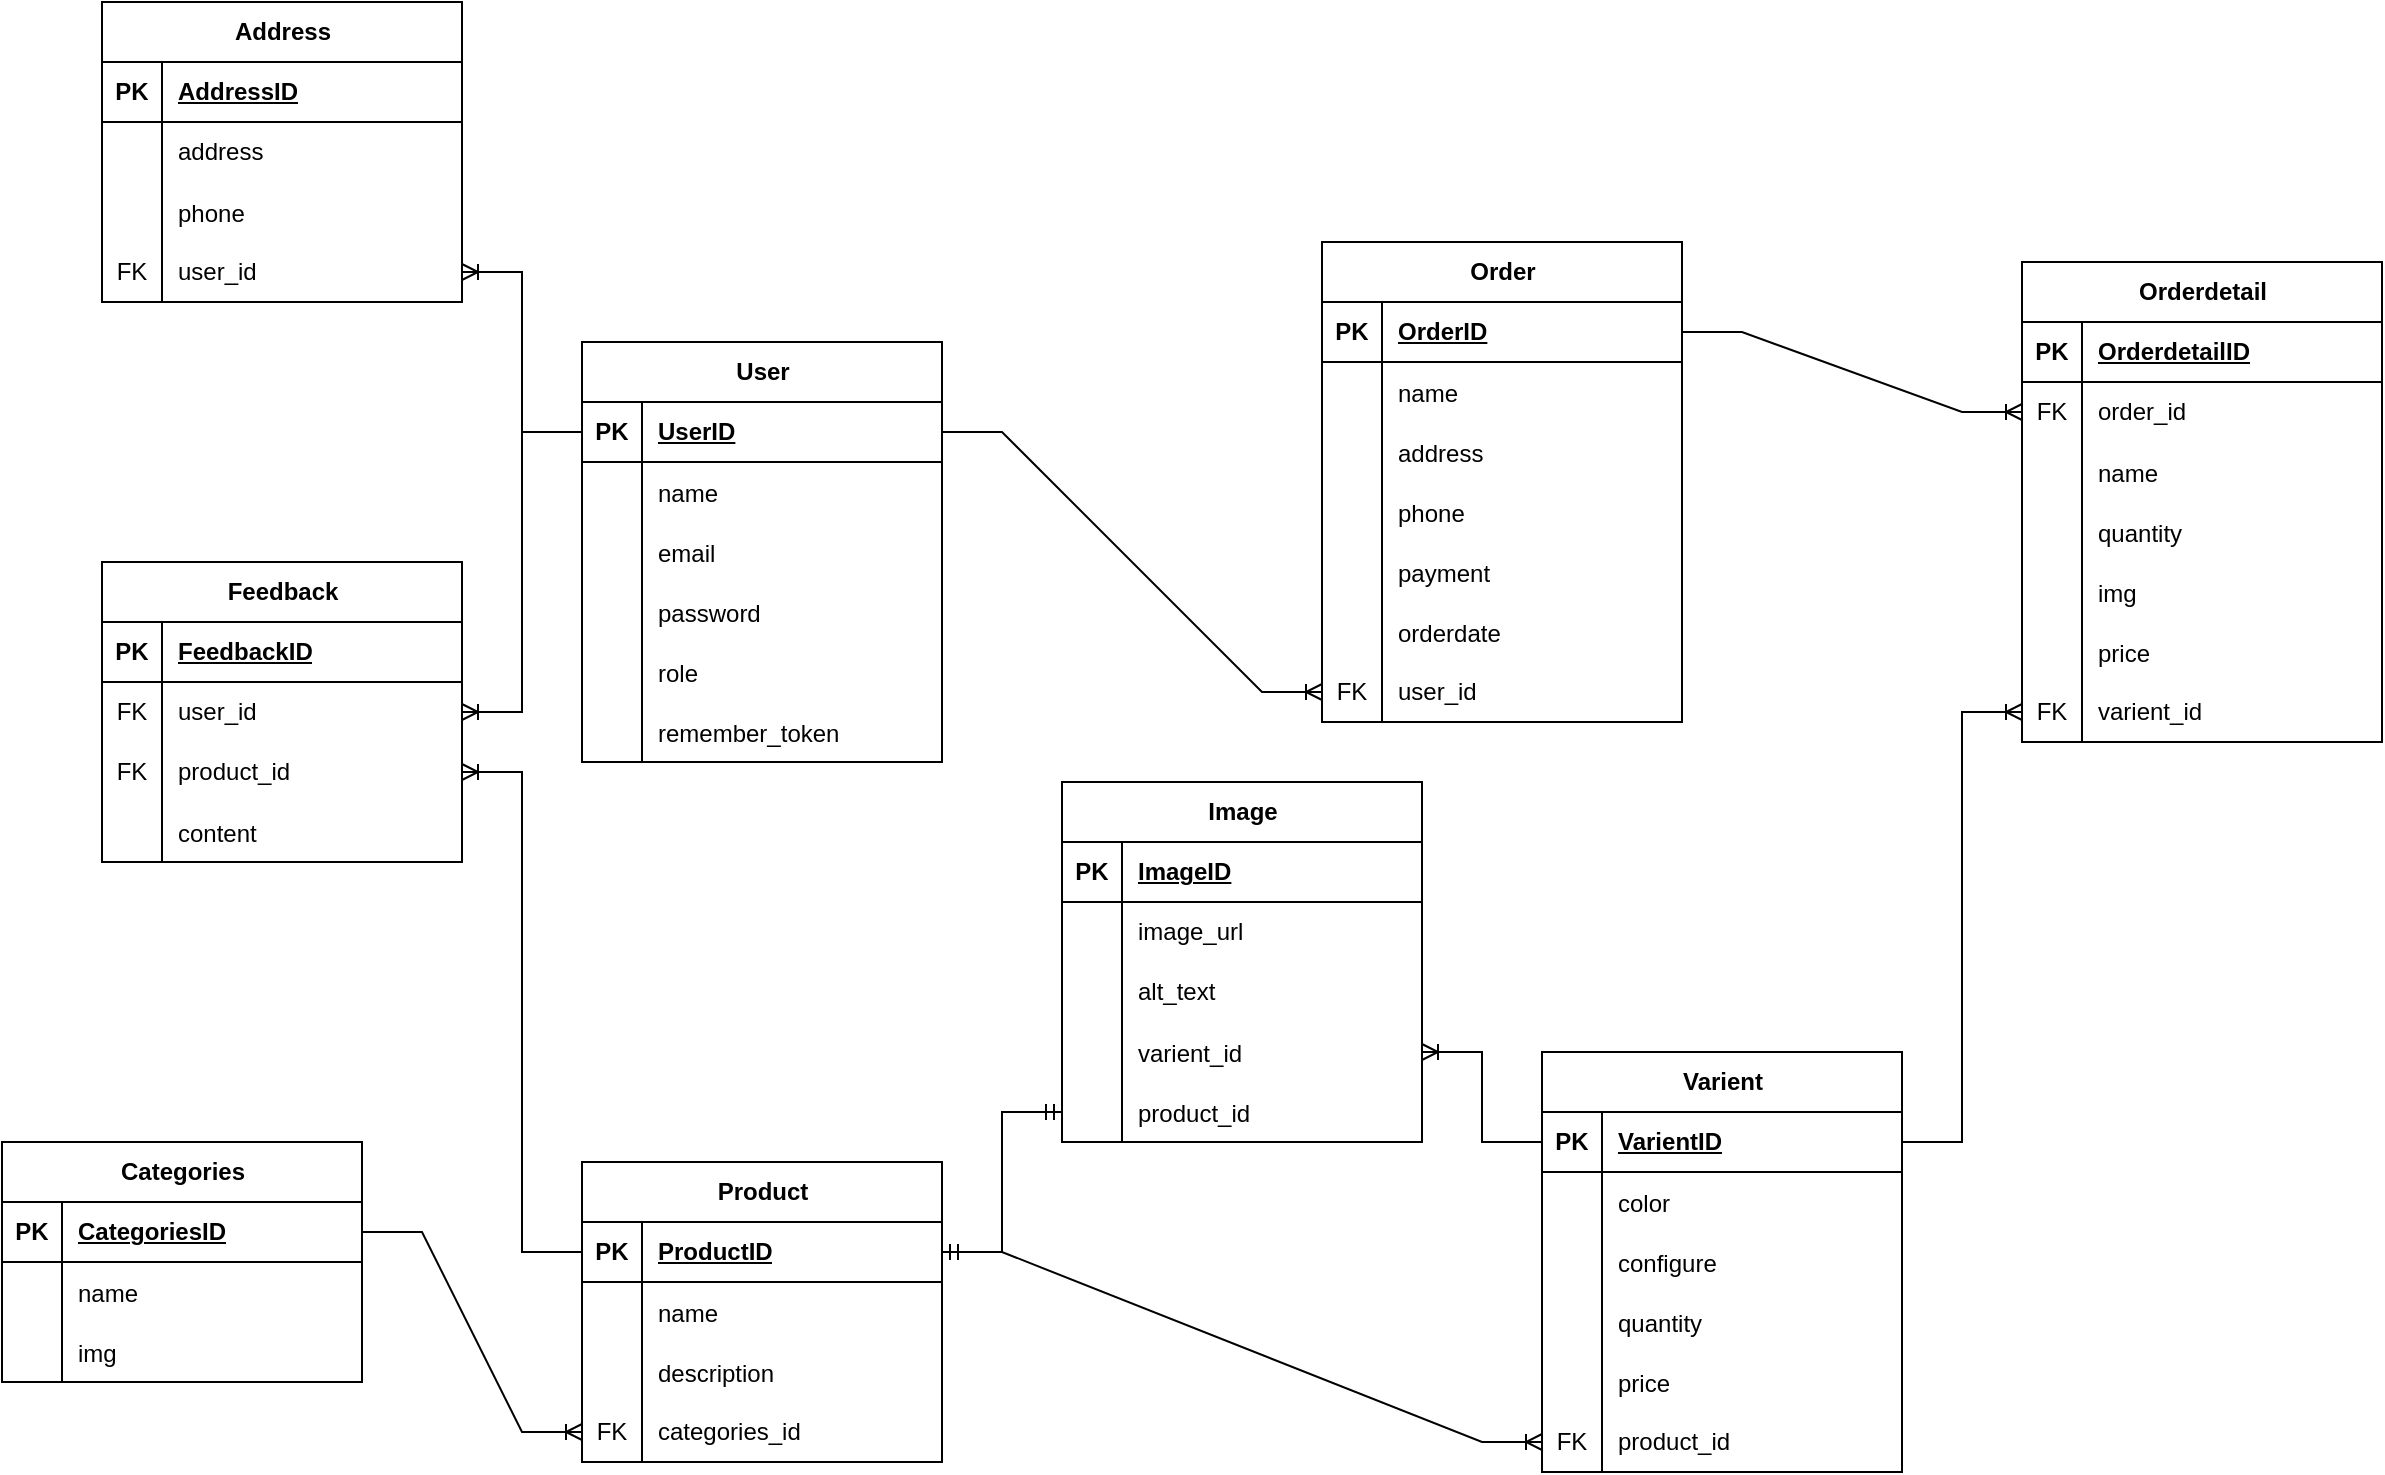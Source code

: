<mxfile version="24.9.1">
  <diagram name="Page-1" id="IvEyetkKGHu4spHsH8Wg">
    <mxGraphModel dx="2894" dy="1692" grid="1" gridSize="10" guides="1" tooltips="1" connect="1" arrows="1" fold="1" page="1" pageScale="1" pageWidth="850" pageHeight="1100" math="0" shadow="0">
      <root>
        <mxCell id="0" />
        <mxCell id="1" parent="0" />
        <mxCell id="jdp3R6h0eQg7VKczt2og-92" value="User" style="shape=table;startSize=30;container=1;collapsible=1;childLayout=tableLayout;fixedRows=1;rowLines=0;fontStyle=1;align=center;resizeLast=1;html=1;" vertex="1" parent="1">
          <mxGeometry x="-740" y="140" width="180" height="210" as="geometry" />
        </mxCell>
        <mxCell id="jdp3R6h0eQg7VKczt2og-93" value="" style="shape=tableRow;horizontal=0;startSize=0;swimlaneHead=0;swimlaneBody=0;fillColor=none;collapsible=0;dropTarget=0;points=[[0,0.5],[1,0.5]];portConstraint=eastwest;top=0;left=0;right=0;bottom=1;" vertex="1" parent="jdp3R6h0eQg7VKczt2og-92">
          <mxGeometry y="30" width="180" height="30" as="geometry" />
        </mxCell>
        <mxCell id="jdp3R6h0eQg7VKczt2og-94" value="PK" style="shape=partialRectangle;connectable=0;fillColor=none;top=0;left=0;bottom=0;right=0;fontStyle=1;overflow=hidden;whiteSpace=wrap;html=1;" vertex="1" parent="jdp3R6h0eQg7VKczt2og-93">
          <mxGeometry width="30" height="30" as="geometry">
            <mxRectangle width="30" height="30" as="alternateBounds" />
          </mxGeometry>
        </mxCell>
        <mxCell id="jdp3R6h0eQg7VKczt2og-95" value="UserID" style="shape=partialRectangle;connectable=0;fillColor=none;top=0;left=0;bottom=0;right=0;align=left;spacingLeft=6;fontStyle=5;overflow=hidden;whiteSpace=wrap;html=1;" vertex="1" parent="jdp3R6h0eQg7VKczt2og-93">
          <mxGeometry x="30" width="150" height="30" as="geometry">
            <mxRectangle width="150" height="30" as="alternateBounds" />
          </mxGeometry>
        </mxCell>
        <mxCell id="jdp3R6h0eQg7VKczt2og-96" value="" style="shape=tableRow;horizontal=0;startSize=0;swimlaneHead=0;swimlaneBody=0;fillColor=none;collapsible=0;dropTarget=0;points=[[0,0.5],[1,0.5]];portConstraint=eastwest;top=0;left=0;right=0;bottom=0;" vertex="1" parent="jdp3R6h0eQg7VKczt2og-92">
          <mxGeometry y="60" width="180" height="30" as="geometry" />
        </mxCell>
        <mxCell id="jdp3R6h0eQg7VKczt2og-97" value="" style="shape=partialRectangle;connectable=0;fillColor=none;top=0;left=0;bottom=0;right=0;editable=1;overflow=hidden;" vertex="1" parent="jdp3R6h0eQg7VKczt2og-96">
          <mxGeometry width="30" height="30" as="geometry">
            <mxRectangle width="30" height="30" as="alternateBounds" />
          </mxGeometry>
        </mxCell>
        <mxCell id="jdp3R6h0eQg7VKczt2og-98" value="name    " style="shape=partialRectangle;connectable=0;fillColor=none;top=0;left=0;bottom=0;right=0;align=left;spacingLeft=6;overflow=hidden;" vertex="1" parent="jdp3R6h0eQg7VKczt2og-96">
          <mxGeometry x="30" width="150" height="30" as="geometry">
            <mxRectangle width="150" height="30" as="alternateBounds" />
          </mxGeometry>
        </mxCell>
        <mxCell id="jdp3R6h0eQg7VKczt2og-99" value="" style="shape=tableRow;horizontal=0;startSize=0;swimlaneHead=0;swimlaneBody=0;fillColor=none;collapsible=0;dropTarget=0;points=[[0,0.5],[1,0.5]];portConstraint=eastwest;top=0;left=0;right=0;bottom=0;" vertex="1" parent="jdp3R6h0eQg7VKczt2og-92">
          <mxGeometry y="90" width="180" height="30" as="geometry" />
        </mxCell>
        <mxCell id="jdp3R6h0eQg7VKczt2og-100" value="" style="shape=partialRectangle;connectable=0;fillColor=none;top=0;left=0;bottom=0;right=0;editable=1;overflow=hidden;" vertex="1" parent="jdp3R6h0eQg7VKczt2og-99">
          <mxGeometry width="30" height="30" as="geometry">
            <mxRectangle width="30" height="30" as="alternateBounds" />
          </mxGeometry>
        </mxCell>
        <mxCell id="jdp3R6h0eQg7VKczt2og-101" value="email" style="shape=partialRectangle;connectable=0;fillColor=none;top=0;left=0;bottom=0;right=0;align=left;spacingLeft=6;overflow=hidden;" vertex="1" parent="jdp3R6h0eQg7VKczt2og-99">
          <mxGeometry x="30" width="150" height="30" as="geometry">
            <mxRectangle width="150" height="30" as="alternateBounds" />
          </mxGeometry>
        </mxCell>
        <mxCell id="jdp3R6h0eQg7VKczt2og-102" value="" style="shape=tableRow;horizontal=0;startSize=0;swimlaneHead=0;swimlaneBody=0;fillColor=none;collapsible=0;dropTarget=0;points=[[0,0.5],[1,0.5]];portConstraint=eastwest;top=0;left=0;right=0;bottom=0;" vertex="1" parent="jdp3R6h0eQg7VKczt2og-92">
          <mxGeometry y="120" width="180" height="30" as="geometry" />
        </mxCell>
        <mxCell id="jdp3R6h0eQg7VKczt2og-103" value="" style="shape=partialRectangle;connectable=0;fillColor=none;top=0;left=0;bottom=0;right=0;editable=1;overflow=hidden;" vertex="1" parent="jdp3R6h0eQg7VKczt2og-102">
          <mxGeometry width="30" height="30" as="geometry">
            <mxRectangle width="30" height="30" as="alternateBounds" />
          </mxGeometry>
        </mxCell>
        <mxCell id="jdp3R6h0eQg7VKczt2og-104" value="password" style="shape=partialRectangle;connectable=0;fillColor=none;top=0;left=0;bottom=0;right=0;align=left;spacingLeft=6;overflow=hidden;" vertex="1" parent="jdp3R6h0eQg7VKczt2og-102">
          <mxGeometry x="30" width="150" height="30" as="geometry">
            <mxRectangle width="150" height="30" as="alternateBounds" />
          </mxGeometry>
        </mxCell>
        <mxCell id="jdp3R6h0eQg7VKczt2og-105" value="" style="shape=tableRow;horizontal=0;startSize=0;swimlaneHead=0;swimlaneBody=0;fillColor=none;collapsible=0;dropTarget=0;points=[[0,0.5],[1,0.5]];portConstraint=eastwest;top=0;left=0;right=0;bottom=0;" vertex="1" parent="jdp3R6h0eQg7VKczt2og-92">
          <mxGeometry y="150" width="180" height="30" as="geometry" />
        </mxCell>
        <mxCell id="jdp3R6h0eQg7VKczt2og-106" value="" style="shape=partialRectangle;connectable=0;fillColor=none;top=0;left=0;bottom=0;right=0;editable=1;overflow=hidden;" vertex="1" parent="jdp3R6h0eQg7VKczt2og-105">
          <mxGeometry width="30" height="30" as="geometry">
            <mxRectangle width="30" height="30" as="alternateBounds" />
          </mxGeometry>
        </mxCell>
        <mxCell id="jdp3R6h0eQg7VKczt2og-107" value="role" style="shape=partialRectangle;connectable=0;fillColor=none;top=0;left=0;bottom=0;right=0;align=left;spacingLeft=6;overflow=hidden;" vertex="1" parent="jdp3R6h0eQg7VKczt2og-105">
          <mxGeometry x="30" width="150" height="30" as="geometry">
            <mxRectangle width="150" height="30" as="alternateBounds" />
          </mxGeometry>
        </mxCell>
        <mxCell id="jdp3R6h0eQg7VKczt2og-108" value="" style="shape=tableRow;horizontal=0;startSize=0;swimlaneHead=0;swimlaneBody=0;fillColor=none;collapsible=0;dropTarget=0;points=[[0,0.5],[1,0.5]];portConstraint=eastwest;top=0;left=0;right=0;bottom=0;" vertex="1" parent="jdp3R6h0eQg7VKczt2og-92">
          <mxGeometry y="180" width="180" height="30" as="geometry" />
        </mxCell>
        <mxCell id="jdp3R6h0eQg7VKczt2og-109" value="" style="shape=partialRectangle;connectable=0;fillColor=none;top=0;left=0;bottom=0;right=0;editable=1;overflow=hidden;" vertex="1" parent="jdp3R6h0eQg7VKczt2og-108">
          <mxGeometry width="30" height="30" as="geometry">
            <mxRectangle width="30" height="30" as="alternateBounds" />
          </mxGeometry>
        </mxCell>
        <mxCell id="jdp3R6h0eQg7VKczt2og-110" value="remember_token" style="shape=partialRectangle;connectable=0;fillColor=none;top=0;left=0;bottom=0;right=0;align=left;spacingLeft=6;overflow=hidden;" vertex="1" parent="jdp3R6h0eQg7VKczt2og-108">
          <mxGeometry x="30" width="150" height="30" as="geometry">
            <mxRectangle width="150" height="30" as="alternateBounds" />
          </mxGeometry>
        </mxCell>
        <mxCell id="jdp3R6h0eQg7VKczt2og-111" value="Order" style="shape=table;startSize=30;container=1;collapsible=1;childLayout=tableLayout;fixedRows=1;rowLines=0;fontStyle=1;align=center;resizeLast=1;html=1;" vertex="1" parent="1">
          <mxGeometry x="-370" y="90" width="180" height="240" as="geometry" />
        </mxCell>
        <mxCell id="jdp3R6h0eQg7VKczt2og-112" value="" style="shape=tableRow;horizontal=0;startSize=0;swimlaneHead=0;swimlaneBody=0;fillColor=none;collapsible=0;dropTarget=0;points=[[0,0.5],[1,0.5]];portConstraint=eastwest;top=0;left=0;right=0;bottom=1;" vertex="1" parent="jdp3R6h0eQg7VKczt2og-111">
          <mxGeometry y="30" width="180" height="30" as="geometry" />
        </mxCell>
        <mxCell id="jdp3R6h0eQg7VKczt2og-113" value="PK" style="shape=partialRectangle;connectable=0;fillColor=none;top=0;left=0;bottom=0;right=0;fontStyle=1;overflow=hidden;whiteSpace=wrap;html=1;" vertex="1" parent="jdp3R6h0eQg7VKczt2og-112">
          <mxGeometry width="30" height="30" as="geometry">
            <mxRectangle width="30" height="30" as="alternateBounds" />
          </mxGeometry>
        </mxCell>
        <mxCell id="jdp3R6h0eQg7VKczt2og-114" value="OrderID" style="shape=partialRectangle;connectable=0;fillColor=none;top=0;left=0;bottom=0;right=0;align=left;spacingLeft=6;fontStyle=5;overflow=hidden;whiteSpace=wrap;html=1;" vertex="1" parent="jdp3R6h0eQg7VKczt2og-112">
          <mxGeometry x="30" width="150" height="30" as="geometry">
            <mxRectangle width="150" height="30" as="alternateBounds" />
          </mxGeometry>
        </mxCell>
        <mxCell id="jdp3R6h0eQg7VKczt2og-115" value="" style="shape=tableRow;horizontal=0;startSize=0;swimlaneHead=0;swimlaneBody=0;fillColor=none;collapsible=0;dropTarget=0;points=[[0,0.5],[1,0.5]];portConstraint=eastwest;top=0;left=0;right=0;bottom=0;" vertex="1" parent="jdp3R6h0eQg7VKczt2og-111">
          <mxGeometry y="60" width="180" height="30" as="geometry" />
        </mxCell>
        <mxCell id="jdp3R6h0eQg7VKczt2og-116" value="" style="shape=partialRectangle;connectable=0;fillColor=none;top=0;left=0;bottom=0;right=0;editable=1;overflow=hidden;" vertex="1" parent="jdp3R6h0eQg7VKczt2og-115">
          <mxGeometry width="30" height="30" as="geometry">
            <mxRectangle width="30" height="30" as="alternateBounds" />
          </mxGeometry>
        </mxCell>
        <mxCell id="jdp3R6h0eQg7VKczt2og-117" value="name" style="shape=partialRectangle;connectable=0;fillColor=none;top=0;left=0;bottom=0;right=0;align=left;spacingLeft=6;overflow=hidden;" vertex="1" parent="jdp3R6h0eQg7VKczt2og-115">
          <mxGeometry x="30" width="150" height="30" as="geometry">
            <mxRectangle width="150" height="30" as="alternateBounds" />
          </mxGeometry>
        </mxCell>
        <mxCell id="jdp3R6h0eQg7VKczt2og-118" value="" style="shape=tableRow;horizontal=0;startSize=0;swimlaneHead=0;swimlaneBody=0;fillColor=none;collapsible=0;dropTarget=0;points=[[0,0.5],[1,0.5]];portConstraint=eastwest;top=0;left=0;right=0;bottom=0;" vertex="1" parent="jdp3R6h0eQg7VKczt2og-111">
          <mxGeometry y="90" width="180" height="30" as="geometry" />
        </mxCell>
        <mxCell id="jdp3R6h0eQg7VKczt2og-119" value="" style="shape=partialRectangle;connectable=0;fillColor=none;top=0;left=0;bottom=0;right=0;editable=1;overflow=hidden;" vertex="1" parent="jdp3R6h0eQg7VKczt2og-118">
          <mxGeometry width="30" height="30" as="geometry">
            <mxRectangle width="30" height="30" as="alternateBounds" />
          </mxGeometry>
        </mxCell>
        <mxCell id="jdp3R6h0eQg7VKczt2og-120" value="address" style="shape=partialRectangle;connectable=0;fillColor=none;top=0;left=0;bottom=0;right=0;align=left;spacingLeft=6;overflow=hidden;" vertex="1" parent="jdp3R6h0eQg7VKczt2og-118">
          <mxGeometry x="30" width="150" height="30" as="geometry">
            <mxRectangle width="150" height="30" as="alternateBounds" />
          </mxGeometry>
        </mxCell>
        <mxCell id="jdp3R6h0eQg7VKczt2og-121" value="" style="shape=tableRow;horizontal=0;startSize=0;swimlaneHead=0;swimlaneBody=0;fillColor=none;collapsible=0;dropTarget=0;points=[[0,0.5],[1,0.5]];portConstraint=eastwest;top=0;left=0;right=0;bottom=0;" vertex="1" parent="jdp3R6h0eQg7VKczt2og-111">
          <mxGeometry y="120" width="180" height="30" as="geometry" />
        </mxCell>
        <mxCell id="jdp3R6h0eQg7VKczt2og-122" value="" style="shape=partialRectangle;connectable=0;fillColor=none;top=0;left=0;bottom=0;right=0;editable=1;overflow=hidden;" vertex="1" parent="jdp3R6h0eQg7VKczt2og-121">
          <mxGeometry width="30" height="30" as="geometry">
            <mxRectangle width="30" height="30" as="alternateBounds" />
          </mxGeometry>
        </mxCell>
        <mxCell id="jdp3R6h0eQg7VKczt2og-123" value="phone" style="shape=partialRectangle;connectable=0;fillColor=none;top=0;left=0;bottom=0;right=0;align=left;spacingLeft=6;overflow=hidden;" vertex="1" parent="jdp3R6h0eQg7VKczt2og-121">
          <mxGeometry x="30" width="150" height="30" as="geometry">
            <mxRectangle width="150" height="30" as="alternateBounds" />
          </mxGeometry>
        </mxCell>
        <mxCell id="jdp3R6h0eQg7VKczt2og-124" value="" style="shape=tableRow;horizontal=0;startSize=0;swimlaneHead=0;swimlaneBody=0;fillColor=none;collapsible=0;dropTarget=0;points=[[0,0.5],[1,0.5]];portConstraint=eastwest;top=0;left=0;right=0;bottom=0;" vertex="1" parent="jdp3R6h0eQg7VKczt2og-111">
          <mxGeometry y="150" width="180" height="30" as="geometry" />
        </mxCell>
        <mxCell id="jdp3R6h0eQg7VKczt2og-125" value="" style="shape=partialRectangle;connectable=0;fillColor=none;top=0;left=0;bottom=0;right=0;editable=1;overflow=hidden;" vertex="1" parent="jdp3R6h0eQg7VKczt2og-124">
          <mxGeometry width="30" height="30" as="geometry">
            <mxRectangle width="30" height="30" as="alternateBounds" />
          </mxGeometry>
        </mxCell>
        <mxCell id="jdp3R6h0eQg7VKczt2og-126" value="payment" style="shape=partialRectangle;connectable=0;fillColor=none;top=0;left=0;bottom=0;right=0;align=left;spacingLeft=6;overflow=hidden;" vertex="1" parent="jdp3R6h0eQg7VKczt2og-124">
          <mxGeometry x="30" width="150" height="30" as="geometry">
            <mxRectangle width="150" height="30" as="alternateBounds" />
          </mxGeometry>
        </mxCell>
        <mxCell id="jdp3R6h0eQg7VKczt2og-127" value="" style="shape=tableRow;horizontal=0;startSize=0;swimlaneHead=0;swimlaneBody=0;fillColor=none;collapsible=0;dropTarget=0;points=[[0,0.5],[1,0.5]];portConstraint=eastwest;top=0;left=0;right=0;bottom=0;" vertex="1" parent="jdp3R6h0eQg7VKczt2og-111">
          <mxGeometry y="180" width="180" height="30" as="geometry" />
        </mxCell>
        <mxCell id="jdp3R6h0eQg7VKczt2og-128" value="" style="shape=partialRectangle;connectable=0;fillColor=none;top=0;left=0;bottom=0;right=0;editable=1;overflow=hidden;" vertex="1" parent="jdp3R6h0eQg7VKczt2og-127">
          <mxGeometry width="30" height="30" as="geometry">
            <mxRectangle width="30" height="30" as="alternateBounds" />
          </mxGeometry>
        </mxCell>
        <mxCell id="jdp3R6h0eQg7VKczt2og-129" value="orderdate" style="shape=partialRectangle;connectable=0;fillColor=none;top=0;left=0;bottom=0;right=0;align=left;spacingLeft=6;overflow=hidden;" vertex="1" parent="jdp3R6h0eQg7VKczt2og-127">
          <mxGeometry x="30" width="150" height="30" as="geometry">
            <mxRectangle width="150" height="30" as="alternateBounds" />
          </mxGeometry>
        </mxCell>
        <mxCell id="jdp3R6h0eQg7VKczt2og-130" value="" style="shape=tableRow;horizontal=0;startSize=0;swimlaneHead=0;swimlaneBody=0;fillColor=none;collapsible=0;dropTarget=0;points=[[0,0.5],[1,0.5]];portConstraint=eastwest;top=0;left=0;right=0;bottom=0;" vertex="1" parent="jdp3R6h0eQg7VKczt2og-111">
          <mxGeometry y="210" width="180" height="30" as="geometry" />
        </mxCell>
        <mxCell id="jdp3R6h0eQg7VKczt2og-131" value="FK" style="shape=partialRectangle;connectable=0;fillColor=none;top=0;left=0;bottom=0;right=0;editable=1;overflow=hidden;whiteSpace=wrap;html=1;" vertex="1" parent="jdp3R6h0eQg7VKczt2og-130">
          <mxGeometry width="30" height="30" as="geometry">
            <mxRectangle width="30" height="30" as="alternateBounds" />
          </mxGeometry>
        </mxCell>
        <mxCell id="jdp3R6h0eQg7VKczt2og-132" value="user_id" style="shape=partialRectangle;connectable=0;fillColor=none;top=0;left=0;bottom=0;right=0;align=left;spacingLeft=6;overflow=hidden;whiteSpace=wrap;html=1;" vertex="1" parent="jdp3R6h0eQg7VKczt2og-130">
          <mxGeometry x="30" width="150" height="30" as="geometry">
            <mxRectangle width="150" height="30" as="alternateBounds" />
          </mxGeometry>
        </mxCell>
        <mxCell id="jdp3R6h0eQg7VKczt2og-133" value="Categories" style="shape=table;startSize=30;container=1;collapsible=1;childLayout=tableLayout;fixedRows=1;rowLines=0;fontStyle=1;align=center;resizeLast=1;html=1;" vertex="1" parent="1">
          <mxGeometry x="-1030" y="540" width="180" height="120" as="geometry" />
        </mxCell>
        <mxCell id="jdp3R6h0eQg7VKczt2og-134" value="" style="shape=tableRow;horizontal=0;startSize=0;swimlaneHead=0;swimlaneBody=0;fillColor=none;collapsible=0;dropTarget=0;points=[[0,0.5],[1,0.5]];portConstraint=eastwest;top=0;left=0;right=0;bottom=1;" vertex="1" parent="jdp3R6h0eQg7VKczt2og-133">
          <mxGeometry y="30" width="180" height="30" as="geometry" />
        </mxCell>
        <mxCell id="jdp3R6h0eQg7VKczt2og-135" value="PK" style="shape=partialRectangle;connectable=0;fillColor=none;top=0;left=0;bottom=0;right=0;fontStyle=1;overflow=hidden;whiteSpace=wrap;html=1;" vertex="1" parent="jdp3R6h0eQg7VKczt2og-134">
          <mxGeometry width="30" height="30" as="geometry">
            <mxRectangle width="30" height="30" as="alternateBounds" />
          </mxGeometry>
        </mxCell>
        <mxCell id="jdp3R6h0eQg7VKczt2og-136" value="CategoriesID" style="shape=partialRectangle;connectable=0;fillColor=none;top=0;left=0;bottom=0;right=0;align=left;spacingLeft=6;fontStyle=5;overflow=hidden;whiteSpace=wrap;html=1;" vertex="1" parent="jdp3R6h0eQg7VKczt2og-134">
          <mxGeometry x="30" width="150" height="30" as="geometry">
            <mxRectangle width="150" height="30" as="alternateBounds" />
          </mxGeometry>
        </mxCell>
        <mxCell id="jdp3R6h0eQg7VKczt2og-137" value="" style="shape=tableRow;horizontal=0;startSize=0;swimlaneHead=0;swimlaneBody=0;fillColor=none;collapsible=0;dropTarget=0;points=[[0,0.5],[1,0.5]];portConstraint=eastwest;top=0;left=0;right=0;bottom=0;" vertex="1" parent="jdp3R6h0eQg7VKczt2og-133">
          <mxGeometry y="60" width="180" height="30" as="geometry" />
        </mxCell>
        <mxCell id="jdp3R6h0eQg7VKczt2og-138" value="" style="shape=partialRectangle;connectable=0;fillColor=none;top=0;left=0;bottom=0;right=0;editable=1;overflow=hidden;" vertex="1" parent="jdp3R6h0eQg7VKczt2og-137">
          <mxGeometry width="30" height="30" as="geometry">
            <mxRectangle width="30" height="30" as="alternateBounds" />
          </mxGeometry>
        </mxCell>
        <mxCell id="jdp3R6h0eQg7VKczt2og-139" value="name" style="shape=partialRectangle;connectable=0;fillColor=none;top=0;left=0;bottom=0;right=0;align=left;spacingLeft=6;overflow=hidden;" vertex="1" parent="jdp3R6h0eQg7VKczt2og-137">
          <mxGeometry x="30" width="150" height="30" as="geometry">
            <mxRectangle width="150" height="30" as="alternateBounds" />
          </mxGeometry>
        </mxCell>
        <mxCell id="jdp3R6h0eQg7VKczt2og-140" value="" style="shape=tableRow;horizontal=0;startSize=0;swimlaneHead=0;swimlaneBody=0;fillColor=none;collapsible=0;dropTarget=0;points=[[0,0.5],[1,0.5]];portConstraint=eastwest;top=0;left=0;right=0;bottom=0;" vertex="1" parent="jdp3R6h0eQg7VKczt2og-133">
          <mxGeometry y="90" width="180" height="30" as="geometry" />
        </mxCell>
        <mxCell id="jdp3R6h0eQg7VKczt2og-141" value="" style="shape=partialRectangle;connectable=0;fillColor=none;top=0;left=0;bottom=0;right=0;editable=1;overflow=hidden;" vertex="1" parent="jdp3R6h0eQg7VKczt2og-140">
          <mxGeometry width="30" height="30" as="geometry">
            <mxRectangle width="30" height="30" as="alternateBounds" />
          </mxGeometry>
        </mxCell>
        <mxCell id="jdp3R6h0eQg7VKczt2og-142" value="img" style="shape=partialRectangle;connectable=0;fillColor=none;top=0;left=0;bottom=0;right=0;align=left;spacingLeft=6;overflow=hidden;" vertex="1" parent="jdp3R6h0eQg7VKczt2og-140">
          <mxGeometry x="30" width="150" height="30" as="geometry">
            <mxRectangle width="150" height="30" as="alternateBounds" />
          </mxGeometry>
        </mxCell>
        <mxCell id="jdp3R6h0eQg7VKczt2og-143" value="Product" style="shape=table;startSize=30;container=1;collapsible=1;childLayout=tableLayout;fixedRows=1;rowLines=0;fontStyle=1;align=center;resizeLast=1;html=1;" vertex="1" parent="1">
          <mxGeometry x="-740" y="550" width="180" height="150" as="geometry" />
        </mxCell>
        <mxCell id="jdp3R6h0eQg7VKczt2og-144" value="" style="shape=tableRow;horizontal=0;startSize=0;swimlaneHead=0;swimlaneBody=0;fillColor=none;collapsible=0;dropTarget=0;points=[[0,0.5],[1,0.5]];portConstraint=eastwest;top=0;left=0;right=0;bottom=1;" vertex="1" parent="jdp3R6h0eQg7VKczt2og-143">
          <mxGeometry y="30" width="180" height="30" as="geometry" />
        </mxCell>
        <mxCell id="jdp3R6h0eQg7VKczt2og-145" value="PK" style="shape=partialRectangle;connectable=0;fillColor=none;top=0;left=0;bottom=0;right=0;fontStyle=1;overflow=hidden;whiteSpace=wrap;html=1;" vertex="1" parent="jdp3R6h0eQg7VKczt2og-144">
          <mxGeometry width="30" height="30" as="geometry">
            <mxRectangle width="30" height="30" as="alternateBounds" />
          </mxGeometry>
        </mxCell>
        <mxCell id="jdp3R6h0eQg7VKczt2og-146" value="ProductID" style="shape=partialRectangle;connectable=0;fillColor=none;top=0;left=0;bottom=0;right=0;align=left;spacingLeft=6;fontStyle=5;overflow=hidden;whiteSpace=wrap;html=1;" vertex="1" parent="jdp3R6h0eQg7VKczt2og-144">
          <mxGeometry x="30" width="150" height="30" as="geometry">
            <mxRectangle width="150" height="30" as="alternateBounds" />
          </mxGeometry>
        </mxCell>
        <mxCell id="jdp3R6h0eQg7VKczt2og-147" value="" style="shape=tableRow;horizontal=0;startSize=0;swimlaneHead=0;swimlaneBody=0;fillColor=none;collapsible=0;dropTarget=0;points=[[0,0.5],[1,0.5]];portConstraint=eastwest;top=0;left=0;right=0;bottom=0;" vertex="1" parent="jdp3R6h0eQg7VKczt2og-143">
          <mxGeometry y="60" width="180" height="30" as="geometry" />
        </mxCell>
        <mxCell id="jdp3R6h0eQg7VKczt2og-148" value="" style="shape=partialRectangle;connectable=0;fillColor=none;top=0;left=0;bottom=0;right=0;editable=1;overflow=hidden;" vertex="1" parent="jdp3R6h0eQg7VKczt2og-147">
          <mxGeometry width="30" height="30" as="geometry">
            <mxRectangle width="30" height="30" as="alternateBounds" />
          </mxGeometry>
        </mxCell>
        <mxCell id="jdp3R6h0eQg7VKczt2og-149" value="name" style="shape=partialRectangle;connectable=0;fillColor=none;top=0;left=0;bottom=0;right=0;align=left;spacingLeft=6;overflow=hidden;" vertex="1" parent="jdp3R6h0eQg7VKczt2og-147">
          <mxGeometry x="30" width="150" height="30" as="geometry">
            <mxRectangle width="150" height="30" as="alternateBounds" />
          </mxGeometry>
        </mxCell>
        <mxCell id="jdp3R6h0eQg7VKczt2og-150" value="" style="shape=tableRow;horizontal=0;startSize=0;swimlaneHead=0;swimlaneBody=0;fillColor=none;collapsible=0;dropTarget=0;points=[[0,0.5],[1,0.5]];portConstraint=eastwest;top=0;left=0;right=0;bottom=0;" vertex="1" parent="jdp3R6h0eQg7VKczt2og-143">
          <mxGeometry y="90" width="180" height="30" as="geometry" />
        </mxCell>
        <mxCell id="jdp3R6h0eQg7VKczt2og-151" value="" style="shape=partialRectangle;connectable=0;fillColor=none;top=0;left=0;bottom=0;right=0;editable=1;overflow=hidden;" vertex="1" parent="jdp3R6h0eQg7VKczt2og-150">
          <mxGeometry width="30" height="30" as="geometry">
            <mxRectangle width="30" height="30" as="alternateBounds" />
          </mxGeometry>
        </mxCell>
        <mxCell id="jdp3R6h0eQg7VKczt2og-152" value="description" style="shape=partialRectangle;connectable=0;fillColor=none;top=0;left=0;bottom=0;right=0;align=left;spacingLeft=6;overflow=hidden;" vertex="1" parent="jdp3R6h0eQg7VKczt2og-150">
          <mxGeometry x="30" width="150" height="30" as="geometry">
            <mxRectangle width="150" height="30" as="alternateBounds" />
          </mxGeometry>
        </mxCell>
        <mxCell id="jdp3R6h0eQg7VKczt2og-153" value="" style="shape=tableRow;horizontal=0;startSize=0;swimlaneHead=0;swimlaneBody=0;fillColor=none;collapsible=0;dropTarget=0;points=[[0,0.5],[1,0.5]];portConstraint=eastwest;top=0;left=0;right=0;bottom=0;" vertex="1" parent="jdp3R6h0eQg7VKczt2og-143">
          <mxGeometry y="120" width="180" height="30" as="geometry" />
        </mxCell>
        <mxCell id="jdp3R6h0eQg7VKczt2og-154" value="FK" style="shape=partialRectangle;connectable=0;fillColor=none;top=0;left=0;bottom=0;right=0;editable=1;overflow=hidden;whiteSpace=wrap;html=1;" vertex="1" parent="jdp3R6h0eQg7VKczt2og-153">
          <mxGeometry width="30" height="30" as="geometry">
            <mxRectangle width="30" height="30" as="alternateBounds" />
          </mxGeometry>
        </mxCell>
        <mxCell id="jdp3R6h0eQg7VKczt2og-155" value="categories_id" style="shape=partialRectangle;connectable=0;fillColor=none;top=0;left=0;bottom=0;right=0;align=left;spacingLeft=6;overflow=hidden;whiteSpace=wrap;html=1;" vertex="1" parent="jdp3R6h0eQg7VKczt2og-153">
          <mxGeometry x="30" width="150" height="30" as="geometry">
            <mxRectangle width="150" height="30" as="alternateBounds" />
          </mxGeometry>
        </mxCell>
        <mxCell id="jdp3R6h0eQg7VKczt2og-156" value="Orderdetail" style="shape=table;startSize=30;container=1;collapsible=1;childLayout=tableLayout;fixedRows=1;rowLines=0;fontStyle=1;align=center;resizeLast=1;html=1;" vertex="1" parent="1">
          <mxGeometry x="-20" y="100" width="180" height="240" as="geometry" />
        </mxCell>
        <mxCell id="jdp3R6h0eQg7VKczt2og-157" value="" style="shape=tableRow;horizontal=0;startSize=0;swimlaneHead=0;swimlaneBody=0;fillColor=none;collapsible=0;dropTarget=0;points=[[0,0.5],[1,0.5]];portConstraint=eastwest;top=0;left=0;right=0;bottom=1;" vertex="1" parent="jdp3R6h0eQg7VKczt2og-156">
          <mxGeometry y="30" width="180" height="30" as="geometry" />
        </mxCell>
        <mxCell id="jdp3R6h0eQg7VKczt2og-158" value="PK" style="shape=partialRectangle;connectable=0;fillColor=none;top=0;left=0;bottom=0;right=0;fontStyle=1;overflow=hidden;whiteSpace=wrap;html=1;" vertex="1" parent="jdp3R6h0eQg7VKczt2og-157">
          <mxGeometry width="30" height="30" as="geometry">
            <mxRectangle width="30" height="30" as="alternateBounds" />
          </mxGeometry>
        </mxCell>
        <mxCell id="jdp3R6h0eQg7VKczt2og-159" value="OrderdetailID" style="shape=partialRectangle;connectable=0;fillColor=none;top=0;left=0;bottom=0;right=0;align=left;spacingLeft=6;fontStyle=5;overflow=hidden;whiteSpace=wrap;html=1;" vertex="1" parent="jdp3R6h0eQg7VKczt2og-157">
          <mxGeometry x="30" width="150" height="30" as="geometry">
            <mxRectangle width="150" height="30" as="alternateBounds" />
          </mxGeometry>
        </mxCell>
        <mxCell id="jdp3R6h0eQg7VKczt2og-160" value="" style="shape=tableRow;horizontal=0;startSize=0;swimlaneHead=0;swimlaneBody=0;fillColor=none;collapsible=0;dropTarget=0;points=[[0,0.5],[1,0.5]];portConstraint=eastwest;top=0;left=0;right=0;bottom=0;" vertex="1" parent="jdp3R6h0eQg7VKczt2og-156">
          <mxGeometry y="60" width="180" height="30" as="geometry" />
        </mxCell>
        <mxCell id="jdp3R6h0eQg7VKczt2og-161" value="FK" style="shape=partialRectangle;connectable=0;fillColor=none;top=0;left=0;bottom=0;right=0;editable=1;overflow=hidden;whiteSpace=wrap;html=1;" vertex="1" parent="jdp3R6h0eQg7VKczt2og-160">
          <mxGeometry width="30" height="30" as="geometry">
            <mxRectangle width="30" height="30" as="alternateBounds" />
          </mxGeometry>
        </mxCell>
        <mxCell id="jdp3R6h0eQg7VKczt2og-162" value="order_id" style="shape=partialRectangle;connectable=0;fillColor=none;top=0;left=0;bottom=0;right=0;align=left;spacingLeft=6;overflow=hidden;whiteSpace=wrap;html=1;" vertex="1" parent="jdp3R6h0eQg7VKczt2og-160">
          <mxGeometry x="30" width="150" height="30" as="geometry">
            <mxRectangle width="150" height="30" as="alternateBounds" />
          </mxGeometry>
        </mxCell>
        <mxCell id="jdp3R6h0eQg7VKczt2og-163" value="" style="shape=tableRow;horizontal=0;startSize=0;swimlaneHead=0;swimlaneBody=0;fillColor=none;collapsible=0;dropTarget=0;points=[[0,0.5],[1,0.5]];portConstraint=eastwest;top=0;left=0;right=0;bottom=0;" vertex="1" parent="jdp3R6h0eQg7VKczt2og-156">
          <mxGeometry y="90" width="180" height="30" as="geometry" />
        </mxCell>
        <mxCell id="jdp3R6h0eQg7VKczt2og-164" value="" style="shape=partialRectangle;connectable=0;fillColor=none;top=0;left=0;bottom=0;right=0;editable=1;overflow=hidden;" vertex="1" parent="jdp3R6h0eQg7VKczt2og-163">
          <mxGeometry width="30" height="30" as="geometry">
            <mxRectangle width="30" height="30" as="alternateBounds" />
          </mxGeometry>
        </mxCell>
        <mxCell id="jdp3R6h0eQg7VKczt2og-165" value="name" style="shape=partialRectangle;connectable=0;fillColor=none;top=0;left=0;bottom=0;right=0;align=left;spacingLeft=6;overflow=hidden;" vertex="1" parent="jdp3R6h0eQg7VKczt2og-163">
          <mxGeometry x="30" width="150" height="30" as="geometry">
            <mxRectangle width="150" height="30" as="alternateBounds" />
          </mxGeometry>
        </mxCell>
        <mxCell id="jdp3R6h0eQg7VKczt2og-166" value="" style="shape=tableRow;horizontal=0;startSize=0;swimlaneHead=0;swimlaneBody=0;fillColor=none;collapsible=0;dropTarget=0;points=[[0,0.5],[1,0.5]];portConstraint=eastwest;top=0;left=0;right=0;bottom=0;" vertex="1" parent="jdp3R6h0eQg7VKczt2og-156">
          <mxGeometry y="120" width="180" height="30" as="geometry" />
        </mxCell>
        <mxCell id="jdp3R6h0eQg7VKczt2og-167" value="" style="shape=partialRectangle;connectable=0;fillColor=none;top=0;left=0;bottom=0;right=0;editable=1;overflow=hidden;" vertex="1" parent="jdp3R6h0eQg7VKczt2og-166">
          <mxGeometry width="30" height="30" as="geometry">
            <mxRectangle width="30" height="30" as="alternateBounds" />
          </mxGeometry>
        </mxCell>
        <mxCell id="jdp3R6h0eQg7VKczt2og-168" value="quantity" style="shape=partialRectangle;connectable=0;fillColor=none;top=0;left=0;bottom=0;right=0;align=left;spacingLeft=6;overflow=hidden;" vertex="1" parent="jdp3R6h0eQg7VKczt2og-166">
          <mxGeometry x="30" width="150" height="30" as="geometry">
            <mxRectangle width="150" height="30" as="alternateBounds" />
          </mxGeometry>
        </mxCell>
        <mxCell id="jdp3R6h0eQg7VKczt2og-169" value="" style="shape=tableRow;horizontal=0;startSize=0;swimlaneHead=0;swimlaneBody=0;fillColor=none;collapsible=0;dropTarget=0;points=[[0,0.5],[1,0.5]];portConstraint=eastwest;top=0;left=0;right=0;bottom=0;" vertex="1" parent="jdp3R6h0eQg7VKczt2og-156">
          <mxGeometry y="150" width="180" height="30" as="geometry" />
        </mxCell>
        <mxCell id="jdp3R6h0eQg7VKczt2og-170" value="" style="shape=partialRectangle;connectable=0;fillColor=none;top=0;left=0;bottom=0;right=0;editable=1;overflow=hidden;" vertex="1" parent="jdp3R6h0eQg7VKczt2og-169">
          <mxGeometry width="30" height="30" as="geometry">
            <mxRectangle width="30" height="30" as="alternateBounds" />
          </mxGeometry>
        </mxCell>
        <mxCell id="jdp3R6h0eQg7VKczt2og-171" value="img" style="shape=partialRectangle;connectable=0;fillColor=none;top=0;left=0;bottom=0;right=0;align=left;spacingLeft=6;overflow=hidden;" vertex="1" parent="jdp3R6h0eQg7VKczt2og-169">
          <mxGeometry x="30" width="150" height="30" as="geometry">
            <mxRectangle width="150" height="30" as="alternateBounds" />
          </mxGeometry>
        </mxCell>
        <mxCell id="jdp3R6h0eQg7VKczt2og-172" value="" style="shape=tableRow;horizontal=0;startSize=0;swimlaneHead=0;swimlaneBody=0;fillColor=none;collapsible=0;dropTarget=0;points=[[0,0.5],[1,0.5]];portConstraint=eastwest;top=0;left=0;right=0;bottom=0;" vertex="1" parent="jdp3R6h0eQg7VKczt2og-156">
          <mxGeometry y="180" width="180" height="30" as="geometry" />
        </mxCell>
        <mxCell id="jdp3R6h0eQg7VKczt2og-173" value="" style="shape=partialRectangle;connectable=0;fillColor=none;top=0;left=0;bottom=0;right=0;editable=1;overflow=hidden;" vertex="1" parent="jdp3R6h0eQg7VKczt2og-172">
          <mxGeometry width="30" height="30" as="geometry">
            <mxRectangle width="30" height="30" as="alternateBounds" />
          </mxGeometry>
        </mxCell>
        <mxCell id="jdp3R6h0eQg7VKczt2og-174" value="price" style="shape=partialRectangle;connectable=0;fillColor=none;top=0;left=0;bottom=0;right=0;align=left;spacingLeft=6;overflow=hidden;" vertex="1" parent="jdp3R6h0eQg7VKczt2og-172">
          <mxGeometry x="30" width="150" height="30" as="geometry">
            <mxRectangle width="150" height="30" as="alternateBounds" />
          </mxGeometry>
        </mxCell>
        <mxCell id="jdp3R6h0eQg7VKczt2og-175" value="" style="shape=tableRow;horizontal=0;startSize=0;swimlaneHead=0;swimlaneBody=0;fillColor=none;collapsible=0;dropTarget=0;points=[[0,0.5],[1,0.5]];portConstraint=eastwest;top=0;left=0;right=0;bottom=0;" vertex="1" parent="jdp3R6h0eQg7VKczt2og-156">
          <mxGeometry y="210" width="180" height="30" as="geometry" />
        </mxCell>
        <mxCell id="jdp3R6h0eQg7VKczt2og-176" value="FK" style="shape=partialRectangle;connectable=0;fillColor=none;top=0;left=0;bottom=0;right=0;editable=1;overflow=hidden;whiteSpace=wrap;html=1;" vertex="1" parent="jdp3R6h0eQg7VKczt2og-175">
          <mxGeometry width="30" height="30" as="geometry">
            <mxRectangle width="30" height="30" as="alternateBounds" />
          </mxGeometry>
        </mxCell>
        <mxCell id="jdp3R6h0eQg7VKczt2og-177" value="varient_id" style="shape=partialRectangle;connectable=0;fillColor=none;top=0;left=0;bottom=0;right=0;align=left;spacingLeft=6;overflow=hidden;whiteSpace=wrap;html=1;" vertex="1" parent="jdp3R6h0eQg7VKczt2og-175">
          <mxGeometry x="30" width="150" height="30" as="geometry">
            <mxRectangle width="150" height="30" as="alternateBounds" />
          </mxGeometry>
        </mxCell>
        <mxCell id="jdp3R6h0eQg7VKczt2og-178" value="Varient" style="shape=table;startSize=30;container=1;collapsible=1;childLayout=tableLayout;fixedRows=1;rowLines=0;fontStyle=1;align=center;resizeLast=1;html=1;" vertex="1" parent="1">
          <mxGeometry x="-260" y="495" width="180" height="210" as="geometry" />
        </mxCell>
        <mxCell id="jdp3R6h0eQg7VKczt2og-179" value="" style="shape=tableRow;horizontal=0;startSize=0;swimlaneHead=0;swimlaneBody=0;fillColor=none;collapsible=0;dropTarget=0;points=[[0,0.5],[1,0.5]];portConstraint=eastwest;top=0;left=0;right=0;bottom=1;" vertex="1" parent="jdp3R6h0eQg7VKczt2og-178">
          <mxGeometry y="30" width="180" height="30" as="geometry" />
        </mxCell>
        <mxCell id="jdp3R6h0eQg7VKczt2og-180" value="PK" style="shape=partialRectangle;connectable=0;fillColor=none;top=0;left=0;bottom=0;right=0;fontStyle=1;overflow=hidden;whiteSpace=wrap;html=1;" vertex="1" parent="jdp3R6h0eQg7VKczt2og-179">
          <mxGeometry width="30" height="30" as="geometry">
            <mxRectangle width="30" height="30" as="alternateBounds" />
          </mxGeometry>
        </mxCell>
        <mxCell id="jdp3R6h0eQg7VKczt2og-181" value="VarientID" style="shape=partialRectangle;connectable=0;fillColor=none;top=0;left=0;bottom=0;right=0;align=left;spacingLeft=6;fontStyle=5;overflow=hidden;whiteSpace=wrap;html=1;" vertex="1" parent="jdp3R6h0eQg7VKczt2og-179">
          <mxGeometry x="30" width="150" height="30" as="geometry">
            <mxRectangle width="150" height="30" as="alternateBounds" />
          </mxGeometry>
        </mxCell>
        <mxCell id="jdp3R6h0eQg7VKczt2og-182" value="" style="shape=tableRow;horizontal=0;startSize=0;swimlaneHead=0;swimlaneBody=0;fillColor=none;collapsible=0;dropTarget=0;points=[[0,0.5],[1,0.5]];portConstraint=eastwest;top=0;left=0;right=0;bottom=0;" vertex="1" parent="jdp3R6h0eQg7VKczt2og-178">
          <mxGeometry y="60" width="180" height="30" as="geometry" />
        </mxCell>
        <mxCell id="jdp3R6h0eQg7VKczt2og-183" value="" style="shape=partialRectangle;connectable=0;fillColor=none;top=0;left=0;bottom=0;right=0;editable=1;overflow=hidden;" vertex="1" parent="jdp3R6h0eQg7VKczt2og-182">
          <mxGeometry width="30" height="30" as="geometry">
            <mxRectangle width="30" height="30" as="alternateBounds" />
          </mxGeometry>
        </mxCell>
        <mxCell id="jdp3R6h0eQg7VKczt2og-184" value="color" style="shape=partialRectangle;connectable=0;fillColor=none;top=0;left=0;bottom=0;right=0;align=left;spacingLeft=6;overflow=hidden;" vertex="1" parent="jdp3R6h0eQg7VKczt2og-182">
          <mxGeometry x="30" width="150" height="30" as="geometry">
            <mxRectangle width="150" height="30" as="alternateBounds" />
          </mxGeometry>
        </mxCell>
        <mxCell id="jdp3R6h0eQg7VKczt2og-185" value="" style="shape=tableRow;horizontal=0;startSize=0;swimlaneHead=0;swimlaneBody=0;fillColor=none;collapsible=0;dropTarget=0;points=[[0,0.5],[1,0.5]];portConstraint=eastwest;top=0;left=0;right=0;bottom=0;" vertex="1" parent="jdp3R6h0eQg7VKczt2og-178">
          <mxGeometry y="90" width="180" height="30" as="geometry" />
        </mxCell>
        <mxCell id="jdp3R6h0eQg7VKczt2og-186" value="" style="shape=partialRectangle;connectable=0;fillColor=none;top=0;left=0;bottom=0;right=0;editable=1;overflow=hidden;" vertex="1" parent="jdp3R6h0eQg7VKczt2og-185">
          <mxGeometry width="30" height="30" as="geometry">
            <mxRectangle width="30" height="30" as="alternateBounds" />
          </mxGeometry>
        </mxCell>
        <mxCell id="jdp3R6h0eQg7VKczt2og-187" value="configure" style="shape=partialRectangle;connectable=0;fillColor=none;top=0;left=0;bottom=0;right=0;align=left;spacingLeft=6;overflow=hidden;" vertex="1" parent="jdp3R6h0eQg7VKczt2og-185">
          <mxGeometry x="30" width="150" height="30" as="geometry">
            <mxRectangle width="150" height="30" as="alternateBounds" />
          </mxGeometry>
        </mxCell>
        <mxCell id="jdp3R6h0eQg7VKczt2og-188" value="" style="shape=tableRow;horizontal=0;startSize=0;swimlaneHead=0;swimlaneBody=0;fillColor=none;collapsible=0;dropTarget=0;points=[[0,0.5],[1,0.5]];portConstraint=eastwest;top=0;left=0;right=0;bottom=0;" vertex="1" parent="jdp3R6h0eQg7VKczt2og-178">
          <mxGeometry y="120" width="180" height="30" as="geometry" />
        </mxCell>
        <mxCell id="jdp3R6h0eQg7VKczt2og-189" value="" style="shape=partialRectangle;connectable=0;fillColor=none;top=0;left=0;bottom=0;right=0;editable=1;overflow=hidden;" vertex="1" parent="jdp3R6h0eQg7VKczt2og-188">
          <mxGeometry width="30" height="30" as="geometry">
            <mxRectangle width="30" height="30" as="alternateBounds" />
          </mxGeometry>
        </mxCell>
        <mxCell id="jdp3R6h0eQg7VKczt2og-190" value="quantity" style="shape=partialRectangle;connectable=0;fillColor=none;top=0;left=0;bottom=0;right=0;align=left;spacingLeft=6;overflow=hidden;" vertex="1" parent="jdp3R6h0eQg7VKczt2og-188">
          <mxGeometry x="30" width="150" height="30" as="geometry">
            <mxRectangle width="150" height="30" as="alternateBounds" />
          </mxGeometry>
        </mxCell>
        <mxCell id="jdp3R6h0eQg7VKczt2og-191" value="" style="shape=tableRow;horizontal=0;startSize=0;swimlaneHead=0;swimlaneBody=0;fillColor=none;collapsible=0;dropTarget=0;points=[[0,0.5],[1,0.5]];portConstraint=eastwest;top=0;left=0;right=0;bottom=0;" vertex="1" parent="jdp3R6h0eQg7VKczt2og-178">
          <mxGeometry y="150" width="180" height="30" as="geometry" />
        </mxCell>
        <mxCell id="jdp3R6h0eQg7VKczt2og-192" value="" style="shape=partialRectangle;connectable=0;fillColor=none;top=0;left=0;bottom=0;right=0;editable=1;overflow=hidden;" vertex="1" parent="jdp3R6h0eQg7VKczt2og-191">
          <mxGeometry width="30" height="30" as="geometry">
            <mxRectangle width="30" height="30" as="alternateBounds" />
          </mxGeometry>
        </mxCell>
        <mxCell id="jdp3R6h0eQg7VKczt2og-193" value="price" style="shape=partialRectangle;connectable=0;fillColor=none;top=0;left=0;bottom=0;right=0;align=left;spacingLeft=6;overflow=hidden;" vertex="1" parent="jdp3R6h0eQg7VKczt2og-191">
          <mxGeometry x="30" width="150" height="30" as="geometry">
            <mxRectangle width="150" height="30" as="alternateBounds" />
          </mxGeometry>
        </mxCell>
        <mxCell id="jdp3R6h0eQg7VKczt2og-194" value="" style="shape=tableRow;horizontal=0;startSize=0;swimlaneHead=0;swimlaneBody=0;fillColor=none;collapsible=0;dropTarget=0;points=[[0,0.5],[1,0.5]];portConstraint=eastwest;top=0;left=0;right=0;bottom=0;" vertex="1" parent="jdp3R6h0eQg7VKczt2og-178">
          <mxGeometry y="180" width="180" height="30" as="geometry" />
        </mxCell>
        <mxCell id="jdp3R6h0eQg7VKczt2og-195" value="FK" style="shape=partialRectangle;connectable=0;fillColor=none;top=0;left=0;bottom=0;right=0;editable=1;overflow=hidden;whiteSpace=wrap;html=1;" vertex="1" parent="jdp3R6h0eQg7VKczt2og-194">
          <mxGeometry width="30" height="30" as="geometry">
            <mxRectangle width="30" height="30" as="alternateBounds" />
          </mxGeometry>
        </mxCell>
        <mxCell id="jdp3R6h0eQg7VKczt2og-196" value="product_id" style="shape=partialRectangle;connectable=0;fillColor=none;top=0;left=0;bottom=0;right=0;align=left;spacingLeft=6;overflow=hidden;whiteSpace=wrap;html=1;" vertex="1" parent="jdp3R6h0eQg7VKczt2og-194">
          <mxGeometry x="30" width="150" height="30" as="geometry">
            <mxRectangle width="150" height="30" as="alternateBounds" />
          </mxGeometry>
        </mxCell>
        <mxCell id="jdp3R6h0eQg7VKczt2og-197" value="Feedback" style="shape=table;startSize=30;container=1;collapsible=1;childLayout=tableLayout;fixedRows=1;rowLines=0;fontStyle=1;align=center;resizeLast=1;html=1;" vertex="1" parent="1">
          <mxGeometry x="-980" y="250" width="180" height="150" as="geometry" />
        </mxCell>
        <mxCell id="jdp3R6h0eQg7VKczt2og-198" value="" style="shape=tableRow;horizontal=0;startSize=0;swimlaneHead=0;swimlaneBody=0;fillColor=none;collapsible=0;dropTarget=0;points=[[0,0.5],[1,0.5]];portConstraint=eastwest;top=0;left=0;right=0;bottom=1;" vertex="1" parent="jdp3R6h0eQg7VKczt2og-197">
          <mxGeometry y="30" width="180" height="30" as="geometry" />
        </mxCell>
        <mxCell id="jdp3R6h0eQg7VKczt2og-199" value="PK" style="shape=partialRectangle;connectable=0;fillColor=none;top=0;left=0;bottom=0;right=0;fontStyle=1;overflow=hidden;whiteSpace=wrap;html=1;" vertex="1" parent="jdp3R6h0eQg7VKczt2og-198">
          <mxGeometry width="30" height="30" as="geometry">
            <mxRectangle width="30" height="30" as="alternateBounds" />
          </mxGeometry>
        </mxCell>
        <mxCell id="jdp3R6h0eQg7VKczt2og-200" value="FeedbackID" style="shape=partialRectangle;connectable=0;fillColor=none;top=0;left=0;bottom=0;right=0;align=left;spacingLeft=6;fontStyle=5;overflow=hidden;whiteSpace=wrap;html=1;" vertex="1" parent="jdp3R6h0eQg7VKczt2og-198">
          <mxGeometry x="30" width="150" height="30" as="geometry">
            <mxRectangle width="150" height="30" as="alternateBounds" />
          </mxGeometry>
        </mxCell>
        <mxCell id="jdp3R6h0eQg7VKczt2og-201" value="" style="shape=tableRow;horizontal=0;startSize=0;swimlaneHead=0;swimlaneBody=0;fillColor=none;collapsible=0;dropTarget=0;points=[[0,0.5],[1,0.5]];portConstraint=eastwest;top=0;left=0;right=0;bottom=0;" vertex="1" parent="jdp3R6h0eQg7VKczt2og-197">
          <mxGeometry y="60" width="180" height="30" as="geometry" />
        </mxCell>
        <mxCell id="jdp3R6h0eQg7VKczt2og-202" value="FK" style="shape=partialRectangle;connectable=0;fillColor=none;top=0;left=0;bottom=0;right=0;editable=1;overflow=hidden;whiteSpace=wrap;html=1;" vertex="1" parent="jdp3R6h0eQg7VKczt2og-201">
          <mxGeometry width="30" height="30" as="geometry">
            <mxRectangle width="30" height="30" as="alternateBounds" />
          </mxGeometry>
        </mxCell>
        <mxCell id="jdp3R6h0eQg7VKczt2og-203" value="user_id" style="shape=partialRectangle;connectable=0;fillColor=none;top=0;left=0;bottom=0;right=0;align=left;spacingLeft=6;overflow=hidden;whiteSpace=wrap;html=1;" vertex="1" parent="jdp3R6h0eQg7VKczt2og-201">
          <mxGeometry x="30" width="150" height="30" as="geometry">
            <mxRectangle width="150" height="30" as="alternateBounds" />
          </mxGeometry>
        </mxCell>
        <mxCell id="jdp3R6h0eQg7VKczt2og-204" value="" style="shape=tableRow;horizontal=0;startSize=0;swimlaneHead=0;swimlaneBody=0;fillColor=none;collapsible=0;dropTarget=0;points=[[0,0.5],[1,0.5]];portConstraint=eastwest;top=0;left=0;right=0;bottom=0;" vertex="1" parent="jdp3R6h0eQg7VKczt2og-197">
          <mxGeometry y="90" width="180" height="30" as="geometry" />
        </mxCell>
        <mxCell id="jdp3R6h0eQg7VKczt2og-205" value="FK" style="shape=partialRectangle;connectable=0;fillColor=none;top=0;left=0;bottom=0;right=0;editable=1;overflow=hidden;whiteSpace=wrap;html=1;" vertex="1" parent="jdp3R6h0eQg7VKczt2og-204">
          <mxGeometry width="30" height="30" as="geometry">
            <mxRectangle width="30" height="30" as="alternateBounds" />
          </mxGeometry>
        </mxCell>
        <mxCell id="jdp3R6h0eQg7VKczt2og-206" value="product_id" style="shape=partialRectangle;connectable=0;fillColor=none;top=0;left=0;bottom=0;right=0;align=left;spacingLeft=6;overflow=hidden;whiteSpace=wrap;html=1;" vertex="1" parent="jdp3R6h0eQg7VKczt2og-204">
          <mxGeometry x="30" width="150" height="30" as="geometry">
            <mxRectangle width="150" height="30" as="alternateBounds" />
          </mxGeometry>
        </mxCell>
        <mxCell id="jdp3R6h0eQg7VKczt2og-207" value="" style="shape=tableRow;horizontal=0;startSize=0;swimlaneHead=0;swimlaneBody=0;fillColor=none;collapsible=0;dropTarget=0;points=[[0,0.5],[1,0.5]];portConstraint=eastwest;top=0;left=0;right=0;bottom=0;" vertex="1" parent="jdp3R6h0eQg7VKczt2og-197">
          <mxGeometry y="120" width="180" height="30" as="geometry" />
        </mxCell>
        <mxCell id="jdp3R6h0eQg7VKczt2og-208" value="" style="shape=partialRectangle;connectable=0;fillColor=none;top=0;left=0;bottom=0;right=0;editable=1;overflow=hidden;" vertex="1" parent="jdp3R6h0eQg7VKczt2og-207">
          <mxGeometry width="30" height="30" as="geometry">
            <mxRectangle width="30" height="30" as="alternateBounds" />
          </mxGeometry>
        </mxCell>
        <mxCell id="jdp3R6h0eQg7VKczt2og-209" value="content" style="shape=partialRectangle;connectable=0;fillColor=none;top=0;left=0;bottom=0;right=0;align=left;spacingLeft=6;overflow=hidden;" vertex="1" parent="jdp3R6h0eQg7VKczt2og-207">
          <mxGeometry x="30" width="150" height="30" as="geometry">
            <mxRectangle width="150" height="30" as="alternateBounds" />
          </mxGeometry>
        </mxCell>
        <mxCell id="jdp3R6h0eQg7VKczt2og-210" value="" style="edgeStyle=entityRelationEdgeStyle;fontSize=12;html=1;endArrow=ERoneToMany;rounded=0;exitX=1;exitY=0.5;exitDx=0;exitDy=0;entryX=0;entryY=0.5;entryDx=0;entryDy=0;" edge="1" parent="1" source="jdp3R6h0eQg7VKczt2og-134" target="jdp3R6h0eQg7VKczt2og-153">
          <mxGeometry width="100" height="100" relative="1" as="geometry">
            <mxPoint x="370" y="340" as="sourcePoint" />
            <mxPoint x="470" y="240" as="targetPoint" />
          </mxGeometry>
        </mxCell>
        <mxCell id="jdp3R6h0eQg7VKczt2og-211" value="" style="edgeStyle=entityRelationEdgeStyle;fontSize=12;html=1;endArrow=ERoneToMany;rounded=0;exitX=1;exitY=0.5;exitDx=0;exitDy=0;entryX=0;entryY=0.5;entryDx=0;entryDy=0;" edge="1" parent="1" source="jdp3R6h0eQg7VKczt2og-93" target="jdp3R6h0eQg7VKczt2og-130">
          <mxGeometry width="100" height="100" relative="1" as="geometry">
            <mxPoint x="370" y="340" as="sourcePoint" />
            <mxPoint x="470" y="240" as="targetPoint" />
          </mxGeometry>
        </mxCell>
        <mxCell id="jdp3R6h0eQg7VKczt2og-212" value="" style="edgeStyle=entityRelationEdgeStyle;fontSize=12;html=1;endArrow=ERoneToMany;rounded=0;entryX=0;entryY=0.5;entryDx=0;entryDy=0;exitX=1;exitY=0.5;exitDx=0;exitDy=0;" edge="1" parent="1" source="jdp3R6h0eQg7VKczt2og-112" target="jdp3R6h0eQg7VKczt2og-160">
          <mxGeometry width="100" height="100" relative="1" as="geometry">
            <mxPoint x="-90" y="320" as="sourcePoint" />
            <mxPoint x="10" y="220" as="targetPoint" />
          </mxGeometry>
        </mxCell>
        <mxCell id="jdp3R6h0eQg7VKczt2og-213" value="" style="edgeStyle=entityRelationEdgeStyle;fontSize=12;html=1;endArrow=ERoneToMany;rounded=0;entryX=0;entryY=0.5;entryDx=0;entryDy=0;exitX=1;exitY=0.5;exitDx=0;exitDy=0;" edge="1" parent="1" source="jdp3R6h0eQg7VKczt2og-179" target="jdp3R6h0eQg7VKczt2og-175">
          <mxGeometry width="100" height="100" relative="1" as="geometry">
            <mxPoint x="80" y="320" as="sourcePoint" />
            <mxPoint x="200" y="270" as="targetPoint" />
          </mxGeometry>
        </mxCell>
        <mxCell id="jdp3R6h0eQg7VKczt2og-214" value="" style="edgeStyle=entityRelationEdgeStyle;fontSize=12;html=1;endArrow=ERoneToMany;rounded=0;exitX=1;exitY=0.5;exitDx=0;exitDy=0;entryX=0;entryY=0.5;entryDx=0;entryDy=0;" edge="1" parent="1" source="jdp3R6h0eQg7VKczt2og-144" target="jdp3R6h0eQg7VKczt2og-194">
          <mxGeometry width="100" height="100" relative="1" as="geometry">
            <mxPoint x="360" y="130" as="sourcePoint" />
            <mxPoint x="390" y="200" as="targetPoint" />
          </mxGeometry>
        </mxCell>
        <mxCell id="jdp3R6h0eQg7VKczt2og-215" value="" style="edgeStyle=entityRelationEdgeStyle;fontSize=12;html=1;endArrow=ERoneToMany;rounded=0;exitX=0;exitY=0.5;exitDx=0;exitDy=0;entryX=1;entryY=0.5;entryDx=0;entryDy=0;" edge="1" parent="1" source="jdp3R6h0eQg7VKczt2og-93" target="jdp3R6h0eQg7VKczt2og-201">
          <mxGeometry width="100" height="100" relative="1" as="geometry">
            <mxPoint x="-660" y="400" as="sourcePoint" />
            <mxPoint x="-560" y="300" as="targetPoint" />
          </mxGeometry>
        </mxCell>
        <mxCell id="jdp3R6h0eQg7VKczt2og-216" value="" style="edgeStyle=entityRelationEdgeStyle;fontSize=12;html=1;endArrow=ERoneToMany;rounded=0;entryX=1;entryY=0.5;entryDx=0;entryDy=0;exitX=0;exitY=0.5;exitDx=0;exitDy=0;" edge="1" parent="1" source="jdp3R6h0eQg7VKczt2og-144" target="jdp3R6h0eQg7VKczt2og-204">
          <mxGeometry width="100" height="100" relative="1" as="geometry">
            <mxPoint x="-300" y="490" as="sourcePoint" />
            <mxPoint x="-330" y="400" as="targetPoint" />
          </mxGeometry>
        </mxCell>
        <mxCell id="jdp3R6h0eQg7VKczt2og-217" value="Address" style="shape=table;startSize=30;container=1;collapsible=1;childLayout=tableLayout;fixedRows=1;rowLines=0;fontStyle=1;align=center;resizeLast=1;html=1;" vertex="1" parent="1">
          <mxGeometry x="-980" y="-30" width="180" height="150" as="geometry" />
        </mxCell>
        <mxCell id="jdp3R6h0eQg7VKczt2og-218" value="" style="shape=tableRow;horizontal=0;startSize=0;swimlaneHead=0;swimlaneBody=0;fillColor=none;collapsible=0;dropTarget=0;points=[[0,0.5],[1,0.5]];portConstraint=eastwest;top=0;left=0;right=0;bottom=1;" vertex="1" parent="jdp3R6h0eQg7VKczt2og-217">
          <mxGeometry y="30" width="180" height="30" as="geometry" />
        </mxCell>
        <mxCell id="jdp3R6h0eQg7VKczt2og-219" value="PK" style="shape=partialRectangle;connectable=0;fillColor=none;top=0;left=0;bottom=0;right=0;fontStyle=1;overflow=hidden;whiteSpace=wrap;html=1;" vertex="1" parent="jdp3R6h0eQg7VKczt2og-218">
          <mxGeometry width="30" height="30" as="geometry">
            <mxRectangle width="30" height="30" as="alternateBounds" />
          </mxGeometry>
        </mxCell>
        <mxCell id="jdp3R6h0eQg7VKczt2og-220" value="AddressID" style="shape=partialRectangle;connectable=0;fillColor=none;top=0;left=0;bottom=0;right=0;align=left;spacingLeft=6;fontStyle=5;overflow=hidden;whiteSpace=wrap;html=1;" vertex="1" parent="jdp3R6h0eQg7VKczt2og-218">
          <mxGeometry x="30" width="150" height="30" as="geometry">
            <mxRectangle width="150" height="30" as="alternateBounds" />
          </mxGeometry>
        </mxCell>
        <mxCell id="jdp3R6h0eQg7VKczt2og-221" value="" style="shape=tableRow;horizontal=0;startSize=0;swimlaneHead=0;swimlaneBody=0;fillColor=none;collapsible=0;dropTarget=0;points=[[0,0.5],[1,0.5]];portConstraint=eastwest;top=0;left=0;right=0;bottom=0;" vertex="1" parent="jdp3R6h0eQg7VKczt2og-217">
          <mxGeometry y="60" width="180" height="30" as="geometry" />
        </mxCell>
        <mxCell id="jdp3R6h0eQg7VKczt2og-222" value="" style="shape=partialRectangle;connectable=0;fillColor=none;top=0;left=0;bottom=0;right=0;editable=1;overflow=hidden;whiteSpace=wrap;html=1;" vertex="1" parent="jdp3R6h0eQg7VKczt2og-221">
          <mxGeometry width="30" height="30" as="geometry">
            <mxRectangle width="30" height="30" as="alternateBounds" />
          </mxGeometry>
        </mxCell>
        <mxCell id="jdp3R6h0eQg7VKczt2og-223" value="address" style="shape=partialRectangle;connectable=0;fillColor=none;top=0;left=0;bottom=0;right=0;align=left;spacingLeft=6;overflow=hidden;whiteSpace=wrap;html=1;" vertex="1" parent="jdp3R6h0eQg7VKczt2og-221">
          <mxGeometry x="30" width="150" height="30" as="geometry">
            <mxRectangle width="150" height="30" as="alternateBounds" />
          </mxGeometry>
        </mxCell>
        <mxCell id="jdp3R6h0eQg7VKczt2og-224" value="" style="shape=tableRow;horizontal=0;startSize=0;swimlaneHead=0;swimlaneBody=0;fillColor=none;collapsible=0;dropTarget=0;points=[[0,0.5],[1,0.5]];portConstraint=eastwest;top=0;left=0;right=0;bottom=0;" vertex="1" parent="jdp3R6h0eQg7VKczt2og-217">
          <mxGeometry y="90" width="180" height="30" as="geometry" />
        </mxCell>
        <mxCell id="jdp3R6h0eQg7VKczt2og-225" value="" style="shape=partialRectangle;connectable=0;fillColor=none;top=0;left=0;bottom=0;right=0;editable=1;overflow=hidden;" vertex="1" parent="jdp3R6h0eQg7VKczt2og-224">
          <mxGeometry width="30" height="30" as="geometry">
            <mxRectangle width="30" height="30" as="alternateBounds" />
          </mxGeometry>
        </mxCell>
        <mxCell id="jdp3R6h0eQg7VKczt2og-226" value="phone" style="shape=partialRectangle;connectable=0;fillColor=none;top=0;left=0;bottom=0;right=0;align=left;spacingLeft=6;overflow=hidden;" vertex="1" parent="jdp3R6h0eQg7VKczt2og-224">
          <mxGeometry x="30" width="150" height="30" as="geometry">
            <mxRectangle width="150" height="30" as="alternateBounds" />
          </mxGeometry>
        </mxCell>
        <mxCell id="jdp3R6h0eQg7VKczt2og-227" value="" style="shape=tableRow;horizontal=0;startSize=0;swimlaneHead=0;swimlaneBody=0;fillColor=none;collapsible=0;dropTarget=0;points=[[0,0.5],[1,0.5]];portConstraint=eastwest;top=0;left=0;right=0;bottom=0;" vertex="1" parent="jdp3R6h0eQg7VKczt2og-217">
          <mxGeometry y="120" width="180" height="30" as="geometry" />
        </mxCell>
        <mxCell id="jdp3R6h0eQg7VKczt2og-228" value="FK" style="shape=partialRectangle;connectable=0;fillColor=none;top=0;left=0;bottom=0;right=0;editable=1;overflow=hidden;whiteSpace=wrap;html=1;" vertex="1" parent="jdp3R6h0eQg7VKczt2og-227">
          <mxGeometry width="30" height="30" as="geometry">
            <mxRectangle width="30" height="30" as="alternateBounds" />
          </mxGeometry>
        </mxCell>
        <mxCell id="jdp3R6h0eQg7VKczt2og-229" value="user_id" style="shape=partialRectangle;connectable=0;fillColor=none;top=0;left=0;bottom=0;right=0;align=left;spacingLeft=6;overflow=hidden;whiteSpace=wrap;html=1;" vertex="1" parent="jdp3R6h0eQg7VKczt2og-227">
          <mxGeometry x="30" width="150" height="30" as="geometry">
            <mxRectangle width="150" height="30" as="alternateBounds" />
          </mxGeometry>
        </mxCell>
        <mxCell id="jdp3R6h0eQg7VKczt2og-230" value="" style="edgeStyle=entityRelationEdgeStyle;fontSize=12;html=1;endArrow=ERoneToMany;rounded=0;exitX=0;exitY=0.5;exitDx=0;exitDy=0;entryX=1;entryY=0.5;entryDx=0;entryDy=0;" edge="1" parent="1" source="jdp3R6h0eQg7VKczt2og-93" target="jdp3R6h0eQg7VKczt2og-227">
          <mxGeometry width="100" height="100" relative="1" as="geometry">
            <mxPoint x="-560" y="330" as="sourcePoint" />
            <mxPoint x="-460" y="230" as="targetPoint" />
          </mxGeometry>
        </mxCell>
        <mxCell id="jdp3R6h0eQg7VKczt2og-231" value="Image" style="shape=table;startSize=30;container=1;collapsible=1;childLayout=tableLayout;fixedRows=1;rowLines=0;fontStyle=1;align=center;resizeLast=1;html=1;" vertex="1" parent="1">
          <mxGeometry x="-500" y="360" width="180" height="180" as="geometry" />
        </mxCell>
        <mxCell id="jdp3R6h0eQg7VKczt2og-232" value="" style="shape=tableRow;horizontal=0;startSize=0;swimlaneHead=0;swimlaneBody=0;fillColor=none;collapsible=0;dropTarget=0;points=[[0,0.5],[1,0.5]];portConstraint=eastwest;top=0;left=0;right=0;bottom=1;" vertex="1" parent="jdp3R6h0eQg7VKczt2og-231">
          <mxGeometry y="30" width="180" height="30" as="geometry" />
        </mxCell>
        <mxCell id="jdp3R6h0eQg7VKczt2og-233" value="PK" style="shape=partialRectangle;connectable=0;fillColor=none;top=0;left=0;bottom=0;right=0;fontStyle=1;overflow=hidden;whiteSpace=wrap;html=1;" vertex="1" parent="jdp3R6h0eQg7VKczt2og-232">
          <mxGeometry width="30" height="30" as="geometry">
            <mxRectangle width="30" height="30" as="alternateBounds" />
          </mxGeometry>
        </mxCell>
        <mxCell id="jdp3R6h0eQg7VKczt2og-234" value="ImageID" style="shape=partialRectangle;connectable=0;fillColor=none;top=0;left=0;bottom=0;right=0;align=left;spacingLeft=6;fontStyle=5;overflow=hidden;whiteSpace=wrap;html=1;" vertex="1" parent="jdp3R6h0eQg7VKczt2og-232">
          <mxGeometry x="30" width="150" height="30" as="geometry">
            <mxRectangle width="150" height="30" as="alternateBounds" />
          </mxGeometry>
        </mxCell>
        <mxCell id="jdp3R6h0eQg7VKczt2og-235" value="" style="shape=tableRow;horizontal=0;startSize=0;swimlaneHead=0;swimlaneBody=0;fillColor=none;collapsible=0;dropTarget=0;points=[[0,0.5],[1,0.5]];portConstraint=eastwest;top=0;left=0;right=0;bottom=0;" vertex="1" parent="jdp3R6h0eQg7VKczt2og-231">
          <mxGeometry y="60" width="180" height="30" as="geometry" />
        </mxCell>
        <mxCell id="jdp3R6h0eQg7VKczt2og-236" value="" style="shape=partialRectangle;connectable=0;fillColor=none;top=0;left=0;bottom=0;right=0;editable=1;overflow=hidden;whiteSpace=wrap;html=1;" vertex="1" parent="jdp3R6h0eQg7VKczt2og-235">
          <mxGeometry width="30" height="30" as="geometry">
            <mxRectangle width="30" height="30" as="alternateBounds" />
          </mxGeometry>
        </mxCell>
        <mxCell id="jdp3R6h0eQg7VKczt2og-237" value="image_url" style="shape=partialRectangle;connectable=0;fillColor=none;top=0;left=0;bottom=0;right=0;align=left;spacingLeft=6;overflow=hidden;whiteSpace=wrap;html=1;" vertex="1" parent="jdp3R6h0eQg7VKczt2og-235">
          <mxGeometry x="30" width="150" height="30" as="geometry">
            <mxRectangle width="150" height="30" as="alternateBounds" />
          </mxGeometry>
        </mxCell>
        <mxCell id="jdp3R6h0eQg7VKczt2og-238" value="" style="shape=tableRow;horizontal=0;startSize=0;swimlaneHead=0;swimlaneBody=0;fillColor=none;collapsible=0;dropTarget=0;points=[[0,0.5],[1,0.5]];portConstraint=eastwest;top=0;left=0;right=0;bottom=0;" vertex="1" parent="jdp3R6h0eQg7VKczt2og-231">
          <mxGeometry y="90" width="180" height="30" as="geometry" />
        </mxCell>
        <mxCell id="jdp3R6h0eQg7VKczt2og-239" value="" style="shape=partialRectangle;connectable=0;fillColor=none;top=0;left=0;bottom=0;right=0;editable=1;overflow=hidden;whiteSpace=wrap;html=1;" vertex="1" parent="jdp3R6h0eQg7VKczt2og-238">
          <mxGeometry width="30" height="30" as="geometry">
            <mxRectangle width="30" height="30" as="alternateBounds" />
          </mxGeometry>
        </mxCell>
        <mxCell id="jdp3R6h0eQg7VKczt2og-240" value="alt_text" style="shape=partialRectangle;connectable=0;fillColor=none;top=0;left=0;bottom=0;right=0;align=left;spacingLeft=6;overflow=hidden;whiteSpace=wrap;html=1;" vertex="1" parent="jdp3R6h0eQg7VKczt2og-238">
          <mxGeometry x="30" width="150" height="30" as="geometry">
            <mxRectangle width="150" height="30" as="alternateBounds" />
          </mxGeometry>
        </mxCell>
        <mxCell id="jdp3R6h0eQg7VKczt2og-241" value="" style="shape=tableRow;horizontal=0;startSize=0;swimlaneHead=0;swimlaneBody=0;fillColor=none;collapsible=0;dropTarget=0;points=[[0,0.5],[1,0.5]];portConstraint=eastwest;top=0;left=0;right=0;bottom=0;" vertex="1" parent="jdp3R6h0eQg7VKczt2og-231">
          <mxGeometry y="120" width="180" height="30" as="geometry" />
        </mxCell>
        <mxCell id="jdp3R6h0eQg7VKczt2og-242" value="" style="shape=partialRectangle;connectable=0;fillColor=none;top=0;left=0;bottom=0;right=0;editable=1;overflow=hidden;" vertex="1" parent="jdp3R6h0eQg7VKczt2og-241">
          <mxGeometry width="30" height="30" as="geometry">
            <mxRectangle width="30" height="30" as="alternateBounds" />
          </mxGeometry>
        </mxCell>
        <mxCell id="jdp3R6h0eQg7VKczt2og-243" value="varient_id" style="shape=partialRectangle;connectable=0;fillColor=none;top=0;left=0;bottom=0;right=0;align=left;spacingLeft=6;overflow=hidden;" vertex="1" parent="jdp3R6h0eQg7VKczt2og-241">
          <mxGeometry x="30" width="150" height="30" as="geometry">
            <mxRectangle width="150" height="30" as="alternateBounds" />
          </mxGeometry>
        </mxCell>
        <mxCell id="jdp3R6h0eQg7VKczt2og-244" value="" style="shape=tableRow;horizontal=0;startSize=0;swimlaneHead=0;swimlaneBody=0;fillColor=none;collapsible=0;dropTarget=0;points=[[0,0.5],[1,0.5]];portConstraint=eastwest;top=0;left=0;right=0;bottom=0;" vertex="1" parent="jdp3R6h0eQg7VKczt2og-231">
          <mxGeometry y="150" width="180" height="30" as="geometry" />
        </mxCell>
        <mxCell id="jdp3R6h0eQg7VKczt2og-245" value="" style="shape=partialRectangle;connectable=0;fillColor=none;top=0;left=0;bottom=0;right=0;editable=1;overflow=hidden;" vertex="1" parent="jdp3R6h0eQg7VKczt2og-244">
          <mxGeometry width="30" height="30" as="geometry">
            <mxRectangle width="30" height="30" as="alternateBounds" />
          </mxGeometry>
        </mxCell>
        <mxCell id="jdp3R6h0eQg7VKczt2og-246" value="product_id" style="shape=partialRectangle;connectable=0;fillColor=none;top=0;left=0;bottom=0;right=0;align=left;spacingLeft=6;overflow=hidden;" vertex="1" parent="jdp3R6h0eQg7VKczt2og-244">
          <mxGeometry x="30" width="150" height="30" as="geometry">
            <mxRectangle width="150" height="30" as="alternateBounds" />
          </mxGeometry>
        </mxCell>
        <mxCell id="jdp3R6h0eQg7VKczt2og-247" value="" style="edgeStyle=entityRelationEdgeStyle;fontSize=12;html=1;endArrow=ERmandOne;startArrow=ERmandOne;rounded=0;exitX=1;exitY=0.5;exitDx=0;exitDy=0;entryX=0;entryY=0.5;entryDx=0;entryDy=0;" edge="1" parent="1" source="jdp3R6h0eQg7VKczt2og-144" target="jdp3R6h0eQg7VKczt2og-244">
          <mxGeometry width="100" height="100" relative="1" as="geometry">
            <mxPoint x="-430" y="500" as="sourcePoint" />
            <mxPoint x="-330" y="400" as="targetPoint" />
          </mxGeometry>
        </mxCell>
        <mxCell id="jdp3R6h0eQg7VKczt2og-248" value="" style="edgeStyle=entityRelationEdgeStyle;fontSize=12;html=1;endArrow=ERoneToMany;rounded=0;entryX=1;entryY=0.5;entryDx=0;entryDy=0;exitX=0;exitY=0.5;exitDx=0;exitDy=0;" edge="1" parent="1" source="jdp3R6h0eQg7VKczt2og-179" target="jdp3R6h0eQg7VKczt2og-241">
          <mxGeometry width="100" height="100" relative="1" as="geometry">
            <mxPoint x="-610" y="530" as="sourcePoint" />
            <mxPoint x="-510" y="430" as="targetPoint" />
          </mxGeometry>
        </mxCell>
      </root>
    </mxGraphModel>
  </diagram>
</mxfile>

